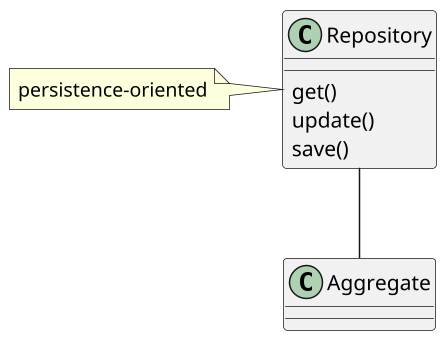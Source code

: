 @startuml

scale 1.5

class Repository {
    get()
    update()
    save()
}

note left of Repository
    persistence-oriented
end note

Repository -- Aggregate

@enduml
